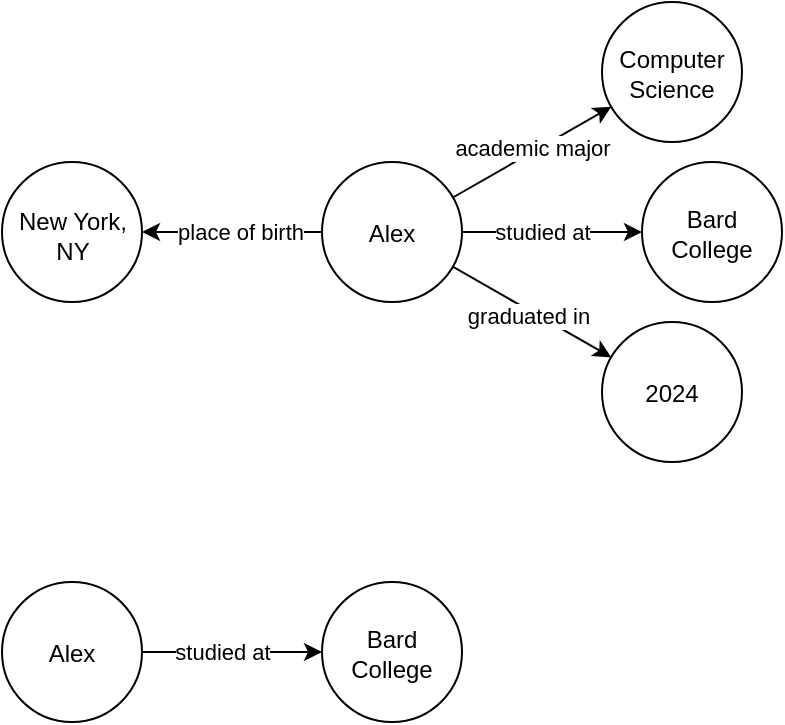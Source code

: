 <mxfile scale="4" border="0">
    <diagram id="nrZm4z8ueMiQctfi5eVk" name="Related Works">
        <mxGraphModel dx="2187" dy="1200" grid="0" gridSize="10" guides="1" tooltips="1" connect="1" arrows="1" fold="1" page="1" pageScale="1" pageWidth="850" pageHeight="1100" math="0" shadow="0">
            <root>
                <mxCell id="0"/>
                <mxCell id="1" parent="0"/>
                <mxCell id="TfqMEHt369TmIVxjfjxj-37" value="Computer Science" style="ellipse;whiteSpace=wrap;html=1;aspect=fixed;spacingBottom=-2;fontFamily=Helvetica;" parent="1" vertex="1">
                    <mxGeometry x="550" y="310" width="70" height="70" as="geometry"/>
                </mxCell>
                <mxCell id="TfqMEHt369TmIVxjfjxj-38" value="Bard College" style="ellipse;whiteSpace=wrap;html=1;aspect=fixed;spacingBottom=-2;fontFamily=Helvetica;" parent="1" vertex="1">
                    <mxGeometry x="570" y="390" width="70" height="70" as="geometry"/>
                </mxCell>
                <mxCell id="TfqMEHt369TmIVxjfjxj-42" style="edgeStyle=none;html=1;fontFamily=Helvetica;" parent="1" source="TfqMEHt369TmIVxjfjxj-39" target="TfqMEHt369TmIVxjfjxj-38" edge="1">
                    <mxGeometry relative="1" as="geometry"/>
                </mxCell>
                <mxCell id="TfqMEHt369TmIVxjfjxj-43" value="studied at" style="edgeLabel;html=1;align=center;verticalAlign=middle;resizable=0;points=[];fontFamily=Helvetica;" parent="TfqMEHt369TmIVxjfjxj-42" vertex="1" connectable="0">
                    <mxGeometry x="0.094" relative="1" as="geometry">
                        <mxPoint x="-9" as="offset"/>
                    </mxGeometry>
                </mxCell>
                <mxCell id="TfqMEHt369TmIVxjfjxj-46" style="edgeStyle=none;html=1;fontFamily=Helvetica;" parent="1" target="TfqMEHt369TmIVxjfjxj-37" edge="1">
                    <mxGeometry relative="1" as="geometry">
                        <mxPoint x="475" y="408" as="sourcePoint"/>
                    </mxGeometry>
                </mxCell>
                <mxCell id="TfqMEHt369TmIVxjfjxj-48" value="academic major" style="edgeLabel;html=1;align=center;verticalAlign=middle;resizable=0;points=[];fontFamily=Helvetica;" parent="TfqMEHt369TmIVxjfjxj-46" vertex="1" connectable="0">
                    <mxGeometry x="0.171" y="-1" relative="1" as="geometry">
                        <mxPoint x="-7" as="offset"/>
                    </mxGeometry>
                </mxCell>
                <mxCell id="TfqMEHt369TmIVxjfjxj-47" style="edgeStyle=none;html=1;fontFamily=Helvetica;" parent="1" source="TfqMEHt369TmIVxjfjxj-39" target="TfqMEHt369TmIVxjfjxj-40" edge="1">
                    <mxGeometry relative="1" as="geometry"/>
                </mxCell>
                <mxCell id="TfqMEHt369TmIVxjfjxj-49" value="graduated in" style="edgeLabel;html=1;align=center;verticalAlign=middle;resizable=0;points=[];fontFamily=Helvetica;" parent="TfqMEHt369TmIVxjfjxj-47" vertex="1" connectable="0">
                    <mxGeometry x="-0.02" y="-3" relative="1" as="geometry">
                        <mxPoint as="offset"/>
                    </mxGeometry>
                </mxCell>
                <mxCell id="TfqMEHt369TmIVxjfjxj-39" value="Alex" style="ellipse;whiteSpace=wrap;html=1;aspect=fixed;spacingBottom=-2;fontFamily=Helvetica;" parent="1" vertex="1">
                    <mxGeometry x="410" y="390" width="70" height="70" as="geometry"/>
                </mxCell>
                <mxCell id="TfqMEHt369TmIVxjfjxj-40" value="2024" style="ellipse;whiteSpace=wrap;html=1;aspect=fixed;spacingBottom=-2;fontFamily=Helvetica;" parent="1" vertex="1">
                    <mxGeometry x="550" y="470" width="70" height="70" as="geometry"/>
                </mxCell>
                <mxCell id="TfqMEHt369TmIVxjfjxj-44" style="edgeStyle=none;html=1;fontFamily=Helvetica;" parent="1" source="TfqMEHt369TmIVxjfjxj-39" target="TfqMEHt369TmIVxjfjxj-41" edge="1">
                    <mxGeometry relative="1" as="geometry"/>
                </mxCell>
                <mxCell id="avHKd94ex95VngiSLyzb-1" value="place of birth" style="edgeLabel;html=1;align=center;verticalAlign=middle;resizable=0;points=[];fontFamily=Helvetica;" parent="TfqMEHt369TmIVxjfjxj-44" vertex="1" connectable="0">
                    <mxGeometry x="-0.069" y="3" relative="1" as="geometry">
                        <mxPoint x="1" y="-3" as="offset"/>
                    </mxGeometry>
                </mxCell>
                <mxCell id="TfqMEHt369TmIVxjfjxj-41" value="New York, NY" style="ellipse;whiteSpace=wrap;html=1;aspect=fixed;spacingBottom=-4;spacingRight=-1;fontFamily=Helvetica;" parent="1" vertex="1">
                    <mxGeometry x="250" y="390" width="70" height="70" as="geometry"/>
                </mxCell>
                <mxCell id="zOv1Cio5wqH_XqgLsVpN-1" value="Bard College" style="ellipse;whiteSpace=wrap;html=1;aspect=fixed;spacingBottom=-2;fontFamily=Helvetica;" parent="1" vertex="1">
                    <mxGeometry x="410" y="600" width="70" height="70" as="geometry"/>
                </mxCell>
                <mxCell id="zOv1Cio5wqH_XqgLsVpN-2" style="edgeStyle=none;html=1;fontFamily=Helvetica;" parent="1" source="zOv1Cio5wqH_XqgLsVpN-4" target="zOv1Cio5wqH_XqgLsVpN-1" edge="1">
                    <mxGeometry relative="1" as="geometry"/>
                </mxCell>
                <mxCell id="zOv1Cio5wqH_XqgLsVpN-3" value="studied at" style="edgeLabel;html=1;align=center;verticalAlign=middle;resizable=0;points=[];fontFamily=Helvetica;" parent="zOv1Cio5wqH_XqgLsVpN-2" vertex="1" connectable="0">
                    <mxGeometry x="0.094" relative="1" as="geometry">
                        <mxPoint x="-9" as="offset"/>
                    </mxGeometry>
                </mxCell>
                <mxCell id="zOv1Cio5wqH_XqgLsVpN-4" value="Alex" style="ellipse;whiteSpace=wrap;html=1;aspect=fixed;spacingBottom=-2;fontFamily=Helvetica;" parent="1" vertex="1">
                    <mxGeometry x="250" y="600" width="70" height="70" as="geometry"/>
                </mxCell>
            </root>
        </mxGraphModel>
    </diagram>
    <diagram id="eBM8X4_kObECRYnpffsh" name="Implementation">
        <mxGraphModel dx="3474" dy="1440" grid="0" gridSize="10" guides="1" tooltips="1" connect="1" arrows="1" fold="1" page="1" pageScale="1" pageWidth="850" pageHeight="1100" background="none" math="0" shadow="0">
            <root>
                <mxCell id="0"/>
                <mxCell id="1" parent="0"/>
                <mxCell id="bXUwZt-eejmS2oAzGcIJ-269" value="&amp;nbsp;Browser Extension" style="shape=umlFrame;whiteSpace=wrap;html=1;width=110;height=20;boundedLbl=1;verticalAlign=middle;align=center;spacingLeft=0;strokeColor=#6c8ebf;fontSize=10;spacingTop=0;fontStyle=1;movable=1;resizable=1;rotatable=1;deletable=1;editable=1;connectable=1;flipH=1;fillColor=#dae8fc;spacingRight=-6;" parent="1" vertex="1">
                    <mxGeometry x="-615" y="265" width="380" height="560" as="geometry"/>
                </mxCell>
                <mxCell id="bXUwZt-eejmS2oAzGcIJ-268" value="Agent Pipeline" style="shape=umlFrame;whiteSpace=wrap;html=1;width=90;height=20;boundedLbl=1;verticalAlign=middle;align=center;spacingLeft=0;strokeColor=#82b366;fontSize=10;spacingTop=0;fontStyle=1;movable=1;resizable=1;rotatable=1;deletable=1;editable=1;connectable=1;flipH=1;fillColor=#d5e8d4;spacingRight=-6;swimlaneFillColor=none;" parent="1" vertex="1">
                    <mxGeometry x="-517" y="365" width="262" height="450" as="geometry"/>
                </mxCell>
                <mxCell id="48" value="" style="endArrow=none;html=1;dashed=1;dashPattern=8 8;entryX=0.5;entryY=1;entryDx=0;entryDy=0;" parent="1" target="19" edge="1">
                    <mxGeometry width="50" height="50" relative="1" as="geometry">
                        <mxPoint x="195" y="1050" as="sourcePoint"/>
                        <mxPoint x="210" y="798" as="targetPoint"/>
                    </mxGeometry>
                </mxCell>
                <mxCell id="50" value="" style="endArrow=none;html=1;dashed=1;dashPattern=8 8;entryX=0.5;entryY=1;entryDx=0;entryDy=0;startArrow=none;" parent="1" target="20" edge="1">
                    <mxGeometry width="50" height="50" relative="1" as="geometry">
                        <mxPoint x="275" y="1050" as="sourcePoint"/>
                        <mxPoint x="275" y="796" as="targetPoint"/>
                    </mxGeometry>
                </mxCell>
                <mxCell id="65" value="" style="endArrow=none;html=1;dashed=1;dashPattern=8 8;entryX=0.5;entryY=1;entryDx=0;entryDy=0;" parent="1" target="64" edge="1">
                    <mxGeometry width="50" height="50" relative="1" as="geometry">
                        <mxPoint x="635" y="1050" as="sourcePoint"/>
                        <mxPoint x="635" y="796" as="targetPoint"/>
                    </mxGeometry>
                </mxCell>
                <mxCell id="34" value="" style="endArrow=none;html=1;dashed=1;dashPattern=8 8;" parent="1" edge="1">
                    <mxGeometry width="50" height="50" relative="1" as="geometry">
                        <mxPoint x="105" y="120" as="sourcePoint"/>
                        <mxPoint x="105" y="1050" as="targetPoint"/>
                    </mxGeometry>
                </mxCell>
                <mxCell id="52" value="" style="endArrow=none;html=1;dashed=1;dashPattern=8 8;entryX=0.5;entryY=1;entryDx=0;entryDy=0;startArrow=none;" parent="1" target="21" edge="1">
                    <mxGeometry width="50" height="50" relative="1" as="geometry">
                        <mxPoint x="355" y="1050" as="sourcePoint"/>
                        <mxPoint x="355" y="796" as="targetPoint"/>
                    </mxGeometry>
                </mxCell>
                <mxCell id="54" value="" style="endArrow=none;html=1;dashed=1;dashPattern=8 8;entryX=0.5;entryY=1;entryDx=0;entryDy=0;" parent="1" target="22" edge="1">
                    <mxGeometry width="50" height="50" relative="1" as="geometry">
                        <mxPoint x="455" y="1050" as="sourcePoint"/>
                        <mxPoint x="455" y="796" as="targetPoint"/>
                    </mxGeometry>
                </mxCell>
                <mxCell id="56" value="" style="endArrow=none;html=1;dashed=1;dashPattern=8 8;entryX=0.5;entryY=1;entryDx=0;entryDy=0;" parent="1" target="23" edge="1">
                    <mxGeometry width="50" height="50" relative="1" as="geometry">
                        <mxPoint x="535" y="1050" as="sourcePoint"/>
                        <mxPoint x="535" y="796" as="targetPoint"/>
                    </mxGeometry>
                </mxCell>
                <mxCell id="49" value="sidepanel/index.tsx" style="rounded=0;strokeColor=#000000;fillColor=#f5f5f5;fontColor=#B3B3B3;labelBackgroundColor=#FFFFFF;labelBorderColor=none;spacingLeft=2;html=1;fontSize=9;fontFamily=Roboto Mono;fontSource=https%3A%2F%2Ffonts.googleapis.com%2Fcss%3Ffamily%3DRoboto%2BMono;verticalAlign=bottom;spacingTop=0;labelPosition=right;verticalLabelPosition=top;align=left;spacingBottom=-10;spacingRight=2;" parent="1" vertex="1">
                    <mxGeometry x="190" y="160" width="10" height="870" as="geometry"/>
                </mxCell>
                <mxCell id="141" value="loop" style="shape=umlFrame;whiteSpace=wrap;html=1;width=50;height=20;boundedLbl=1;verticalAlign=middle;align=center;spacingLeft=-4;strokeColor=#000000;fontSize=10;spacingTop=-1;fontStyle=1;movable=1;resizable=1;rotatable=1;deletable=1;editable=1;connectable=1;" parent="1" vertex="1">
                    <mxGeometry x="130" y="173" width="620" height="847" as="geometry"/>
                </mxCell>
                <mxCell id="3" value="User" style="shape=umlActor;verticalLabelPosition=top;verticalAlign=bottom;html=1;labelPosition=center;align=center;fontSize=10;spacingBottom=12;fontStyle=1" parent="1" vertex="1">
                    <mxGeometry x="95" y="80" width="20" height="40" as="geometry"/>
                </mxCell>
                <mxCell id="19" value="&lt;p style=&quot;line-height: 100%;&quot;&gt;&lt;font style=&quot;font-size: 10px;&quot;&gt;User &lt;br&gt;Interface&lt;/font&gt;&lt;/p&gt;" style="rounded=0;whiteSpace=wrap;html=1;strokeColor=default;" parent="1" vertex="1">
                    <mxGeometry x="160" y="80" width="70" height="40" as="geometry"/>
                </mxCell>
                <mxCell id="20" value="&lt;p style=&quot;line-height: 100%;&quot;&gt;&lt;font style=&quot;font-size: 10px;&quot;&gt;Background Workers&lt;/font&gt;&lt;/p&gt;" style="rounded=0;whiteSpace=wrap;html=1;strokeColor=default;" parent="1" vertex="1">
                    <mxGeometry x="240" y="80" width="70" height="40" as="geometry"/>
                </mxCell>
                <mxCell id="21" value="&lt;p style=&quot;line-height: 100%;&quot;&gt;&lt;font style=&quot;font-size: 10px;&quot;&gt;Content Scripts&lt;/font&gt;&lt;/p&gt;" style="rounded=0;whiteSpace=wrap;html=1;strokeColor=default;" parent="1" vertex="1">
                    <mxGeometry x="320" y="80" width="70" height="40" as="geometry"/>
                </mxCell>
                <mxCell id="22" value="&lt;p style=&quot;line-height: 100%;&quot;&gt;&lt;font style=&quot;font-size: 10px;&quot;&gt;Route &lt;br&gt;Handler&lt;/font&gt;&lt;/p&gt;" style="rounded=0;whiteSpace=wrap;html=1;strokeColor=default;" parent="1" vertex="1">
                    <mxGeometry x="420" y="80" width="70" height="40" as="geometry"/>
                </mxCell>
                <mxCell id="23" value="&lt;p style=&quot;line-height: 100%;&quot;&gt;&lt;font style=&quot;font-size: 10px;&quot;&gt;Modules&lt;/font&gt;&lt;/p&gt;" style="rounded=0;whiteSpace=wrap;html=1;strokeColor=default;" parent="1" vertex="1">
                    <mxGeometry x="500" y="80" width="70" height="40" as="geometry"/>
                </mxCell>
                <mxCell id="33" value="" style="rounded=0;whiteSpace=wrap;html=1;fillColor=#f5f5f5;fontColor=#333333;strokeColor=#000000;" parent="1" vertex="1">
                    <mxGeometry x="100" y="140" width="10" height="890" as="geometry"/>
                </mxCell>
                <mxCell id="35" value="click &quot;Locate&quot;" style="endArrow=block;html=1;endFill=1;entryX=0;entryY=0;entryDx=0;entryDy=0;fontSize=10;" parent="1" target="49" edge="1">
                    <mxGeometry y="10" width="50" height="50" relative="1" as="geometry">
                        <mxPoint x="110" y="160" as="sourcePoint"/>
                        <mxPoint x="230" y="160" as="targetPoint"/>
                        <mxPoint as="offset"/>
                    </mxGeometry>
                </mxCell>
                <mxCell id="59" value="&lt;font style=&quot;font-size: 9px;&quot; data-font-src=&quot;https://fonts.googleapis.com/css?family=Roboto+Mono&quot; face=&quot;Roboto Mono&quot;&gt;process(RequestBody)&lt;/font&gt;" style="endArrow=block;html=1;endFill=1;entryX=0;entryY=0;entryDx=0;entryDy=0;fontSize=9;labelBackgroundColor=default;" parent="1" target="68" edge="1">
                    <mxGeometry x="0.714" y="10" width="50" height="50" relative="1" as="geometry">
                        <mxPoint x="200" y="210" as="sourcePoint"/>
                        <mxPoint x="350" y="210.0" as="targetPoint"/>
                        <mxPoint as="offset"/>
                    </mxGeometry>
                </mxCell>
                <mxCell id="64" value="&lt;p style=&quot;line-height: 100%;&quot;&gt;API SDK&lt;/p&gt;" style="rounded=0;whiteSpace=wrap;html=1;strokeColor=default;fontSize=10;" parent="1" vertex="1">
                    <mxGeometry x="600" y="80" width="70" height="40" as="geometry"/>
                </mxCell>
                <mxCell id="70" value="&lt;font style=&quot;font-size: 9px;&quot; data-font-src=&quot;https://fonts.googleapis.com/css?family=Roboto+Mono&quot; face=&quot;Roboto Mono&quot;&gt;process(RequestBody)&lt;/font&gt;" style="endArrow=block;html=1;endFill=1;entryX=0;entryY=0;entryDx=0;entryDy=0;fontSize=9;" parent="1" edge="1">
                    <mxGeometry x="0.647" y="10" width="50" height="50" relative="1" as="geometry">
                        <mxPoint x="280" y="270" as="sourcePoint"/>
                        <mxPoint x="450" y="270.0" as="targetPoint"/>
                        <mxPoint as="offset"/>
                    </mxGeometry>
                </mxCell>
                <mxCell id="71" value="app.py" style="rounded=0;strokeColor=#000000;fillColor=#f5f5f5;fontColor=#B3B3B3;labelBackgroundColor=default;labelBorderColor=none;spacingLeft=2;html=1;fontSize=9;fontFamily=Roboto Mono;fontSource=https%3A%2F%2Ffonts.googleapis.com%2Fcss%3Ffamily%3DRoboto%2BMono;verticalAlign=bottom;spacingTop=0;labelPosition=right;verticalLabelPosition=top;align=left;spacingBottom=-10;spacingRight=2;" parent="1" vertex="1">
                    <mxGeometry x="450" y="270" width="10" height="620" as="geometry"/>
                </mxCell>
                <mxCell id="72" value="parse.py" style="rounded=0;strokeColor=#000000;fillColor=#f5f5f5;fontColor=#B3B3B3;labelBackgroundColor=default;labelBorderColor=none;spacingLeft=2;html=1;fontSize=9;fontFamily=Roboto Mono;fontSource=https%3A%2F%2Ffonts.googleapis.com%2Fcss%3Ffamily%3DRoboto%2BMono;verticalAlign=bottom;spacingTop=0;labelPosition=right;verticalLabelPosition=top;align=left;spacingBottom=-10;spacingRight=2;" parent="1" vertex="1">
                    <mxGeometry x="530" y="300" width="10" height="20" as="geometry"/>
                </mxCell>
                <mxCell id="73" value="&lt;font style=&quot;font-size: 9px;&quot; data-font-src=&quot;https://fonts.googleapis.com/css?family=Roboto+Mono&quot; face=&quot;Roboto Mono&quot;&gt;parse(WebpageData)&lt;/font&gt;" style="endArrow=block;html=1;endFill=1;fontSize=9;entryX=0;entryY=0;entryDx=0;entryDy=0;" parent="1" target="72" edge="1">
                    <mxGeometry x="0.6" y="10" width="50" height="50" relative="1" as="geometry">
                        <mxPoint x="460" y="300" as="sourcePoint"/>
                        <mxPoint x="570" y="300" as="targetPoint"/>
                        <mxPoint as="offset"/>
                    </mxGeometry>
                </mxCell>
                <mxCell id="74" value="&lt;font style=&quot;font-size: 9px;&quot; data-font-src=&quot;https://fonts.googleapis.com/css?family=Roboto+Mono&quot; face=&quot;Roboto Mono&quot;&gt;ParsedWebpageData&lt;/font&gt;" style="endArrow=open;html=1;endFill=0;fontSize=9;exitX=0;exitY=1;exitDx=0;exitDy=0;" parent="1" edge="1">
                    <mxGeometry x="0.429" y="-10" width="50" height="50" relative="1" as="geometry">
                        <mxPoint x="530" y="320" as="sourcePoint"/>
                        <mxPoint x="460" y="320" as="targetPoint"/>
                        <mxPoint as="offset"/>
                    </mxGeometry>
                </mxCell>
                <mxCell id="76" value="rank.py" style="rounded=0;strokeColor=#000000;fillColor=#f5f5f5;fontColor=#B3B3B3;labelBackgroundColor=default;labelBorderColor=none;spacingLeft=2;html=1;fontSize=9;fontFamily=Roboto Mono;fontSource=https%3A%2F%2Ffonts.googleapis.com%2Fcss%3Ffamily%3DRoboto%2BMono;verticalAlign=bottom;spacingTop=0;labelPosition=right;verticalLabelPosition=top;align=left;spacingBottom=-10;spacingRight=2;" parent="1" vertex="1">
                    <mxGeometry x="530" y="340" width="10" height="30" as="geometry"/>
                </mxCell>
                <mxCell id="77" value="&lt;font style=&quot;font-size: 9px;&quot; data-font-src=&quot;https://fonts.googleapis.com/css?family=Roboto+Mono&quot; face=&quot;Roboto Mono&quot;&gt;rank(ParsedWebpageData, Query)&lt;/font&gt;" style="endArrow=block;html=1;endFill=1;fontSize=9;entryX=0;entryY=0;entryDx=0;entryDy=0;" parent="1" target="76" edge="1">
                    <mxGeometry x="1" y="22" width="50" height="50" relative="1" as="geometry">
                        <mxPoint x="460" y="340" as="sourcePoint"/>
                        <mxPoint x="570" y="340" as="targetPoint"/>
                        <mxPoint x="20" y="12" as="offset"/>
                    </mxGeometry>
                </mxCell>
                <mxCell id="78" value="&lt;font style=&quot;font-size: 9px;&quot; data-font-src=&quot;https://fonts.googleapis.com/css?family=Roboto+Mono&quot; face=&quot;Roboto Mono&quot;&gt;Element[], ActionElement[]&lt;/font&gt;" style="endArrow=open;html=1;endFill=0;fontSize=9;exitX=0;exitY=1;exitDx=0;exitDy=0;" parent="1" edge="1">
                    <mxGeometry x="1" y="-11" width="50" height="50" relative="1" as="geometry">
                        <mxPoint x="530" y="370" as="sourcePoint"/>
                        <mxPoint x="460" y="370.0" as="targetPoint"/>
                        <mxPoint x="-5" y="1" as="offset"/>
                    </mxGeometry>
                </mxCell>
                <mxCell id="58" value="opt" style="shape=umlFrame;whiteSpace=wrap;html=1;width=50;height=20;boundedLbl=1;verticalAlign=middle;align=center;spacingLeft=-4;strokeColor=#000000;fontSize=10;spacingTop=-2;fontStyle=1;movable=1;resizable=1;rotatable=1;deletable=1;editable=1;connectable=1;" parent="1" vertex="1">
                    <mxGeometry x="390" y="380" width="350" height="220" as="geometry"/>
                </mxCell>
                <mxCell id="79" value="&lt;span style=&quot;color: rgb(0, 0, 0); font-family: &amp;quot;Roboto Mono&amp;quot;; font-size: 9px; font-style: normal; font-variant-ligatures: normal; font-variant-caps: normal; letter-spacing: normal; orphans: 2; text-align: center; text-indent: 0px; text-transform: none; widows: 2; word-spacing: 0px; -webkit-text-stroke-width: 0px; background-color: rgb(255, 255, 255); text-decoration-thickness: initial; text-decoration-style: initial; text-decoration-color: initial; float: none; display: inline !important;&quot;&gt;[len(Element[]) &amp;gt; 0]&lt;/span&gt;" style="text;whiteSpace=wrap;html=1;fontSize=9;fontFamily=Roboto Mono;fontColor=#B3B3B3;verticalAlign=middle;fontStyle=1;" parent="1" vertex="1">
                    <mxGeometry x="462" y="380" width="130" height="20" as="geometry"/>
                </mxCell>
                <mxCell id="80" value="extract.py" style="rounded=0;strokeColor=#000000;fillColor=#f5f5f5;fontColor=#B3B3B3;labelBackgroundColor=default;labelBorderColor=none;spacingLeft=2;html=1;fontSize=9;fontFamily=Roboto Mono;fontSource=https%3A%2F%2Ffonts.googleapis.com%2Fcss%3Ffamily%3DRoboto%2BMono;verticalAlign=bottom;spacingTop=0;labelPosition=right;verticalLabelPosition=top;align=left;spacingBottom=-10;spacingRight=2;" parent="1" vertex="1">
                    <mxGeometry x="530" y="420" width="10" height="170" as="geometry"/>
                </mxCell>
                <mxCell id="81" value="&lt;font style=&quot;font-size: 9px;&quot; data-font-src=&quot;https://fonts.googleapis.com/css?family=Roboto+Mono&quot; face=&quot;Roboto Mono&quot;&gt;extract(Element[], Query)&lt;/font&gt;" style="endArrow=block;html=1;endFill=1;fontSize=9;entryX=0;entryY=0;entryDx=0;entryDy=0;" parent="1" target="80" edge="1">
                    <mxGeometry x="1" y="12" width="50" height="50" relative="1" as="geometry">
                        <mxPoint x="460" y="420" as="sourcePoint"/>
                        <mxPoint x="530" y="420" as="targetPoint"/>
                        <mxPoint x="6" y="2" as="offset"/>
                    </mxGeometry>
                </mxCell>
                <mxCell id="82" value="models/app.py" style="rounded=0;strokeColor=#000000;fillColor=#f5f5f5;fontColor=#B3B3B3;labelBackgroundColor=default;labelBorderColor=none;spacingLeft=2;html=1;fontSize=9;fontFamily=Roboto Mono;fontSource=https%3A%2F%2Ffonts.googleapis.com%2Fcss%3Ffamily%3DRoboto%2BMono;verticalAlign=bottom;spacingTop=0;labelPosition=right;verticalLabelPosition=top;align=left;spacingBottom=-10;spacingRight=2;" parent="1" vertex="1">
                    <mxGeometry x="630" y="460" width="10" height="20" as="geometry"/>
                </mxCell>
                <mxCell id="83" value="&lt;font style=&quot;font-size: 9px;&quot; data-font-src=&quot;https://fonts.googleapis.com/css?family=Roboto+Mono&quot; face=&quot;Roboto Mono&quot;&gt;extract_mrebel(Element[])&lt;/font&gt;" style="endArrow=block;html=1;endFill=1;fontSize=9;entryX=1;entryY=0;entryDx=0;entryDy=0;rounded=0;align=left;" parent="1" edge="1">
                    <mxGeometry x="0.046" y="7" width="50" height="50" relative="1" as="geometry">
                        <mxPoint x="540" y="430" as="sourcePoint"/>
                        <mxPoint x="545" y="440" as="targetPoint"/>
                        <mxPoint as="offset"/>
                        <Array as="points">
                            <mxPoint x="570" y="430"/>
                            <mxPoint x="570" y="440"/>
                        </Array>
                    </mxGeometry>
                </mxCell>
                <mxCell id="84" value="&lt;font style=&quot;font-size: 9px;&quot; data-font-src=&quot;https://fonts.googleapis.com/css?family=Roboto+Mono&quot; face=&quot;Roboto Mono&quot;&gt;Relation[]&lt;/font&gt;" style="endArrow=open;html=1;endFill=0;dashed=1;fontSize=9;entryX=1;entryY=1;entryDx=0;entryDy=0;exitX=0;exitY=1;exitDx=0;exitDy=0;" parent="1" edge="1">
                    <mxGeometry x="-0.091" y="-10" width="50" height="50" relative="1" as="geometry">
                        <mxPoint x="630" y="480" as="sourcePoint"/>
                        <mxPoint x="545" y="480" as="targetPoint"/>
                        <mxPoint as="offset"/>
                    </mxGeometry>
                </mxCell>
                <mxCell id="85" value="LLM API" style="rounded=0;strokeColor=#000000;fillColor=#f5f5f5;fontColor=#B3B3B3;labelBackgroundColor=default;labelBorderColor=none;spacingLeft=2;html=1;fontSize=9;fontFamily=Roboto Mono;fontSource=https%3A%2F%2Ffonts.googleapis.com%2Fcss%3Ffamily%3DRoboto%2BMono;verticalAlign=bottom;spacingTop=0;labelPosition=right;verticalLabelPosition=top;align=left;spacingBottom=-12;spacingRight=2;fontStyle=2;" parent="1" vertex="1">
                    <mxGeometry x="630" y="540" width="10" height="20" as="geometry"/>
                </mxCell>
                <mxCell id="86" value="&lt;font face=&quot;Roboto Mono&quot;&gt;&lt;i&gt;litellm&lt;/i&gt;.completion(prompt)&lt;/font&gt;" style="endArrow=block;html=1;endFill=1;fontSize=9;entryX=0;entryY=0;entryDx=0;entryDy=0;" parent="1" target="85" edge="1">
                    <mxGeometry x="1" y="10" width="50" height="50" relative="1" as="geometry">
                        <mxPoint x="540" y="540" as="sourcePoint"/>
                        <mxPoint x="620" y="540" as="targetPoint"/>
                        <mxPoint as="offset"/>
                    </mxGeometry>
                </mxCell>
                <mxCell id="87" value="&lt;font style=&quot;font-size: 9px;&quot; data-font-src=&quot;https://fonts.googleapis.com/css?family=Roboto+Mono&quot; face=&quot;Roboto Mono&quot;&gt;response&lt;/font&gt;" style="endArrow=open;html=1;endFill=0;dashed=1;fontSize=9;exitX=0;exitY=1;exitDx=0;exitDy=0;" parent="1" edge="1">
                    <mxGeometry x="-0.089" y="-10" width="50" height="50" relative="1" as="geometry">
                        <mxPoint x="630" y="560" as="sourcePoint"/>
                        <mxPoint x="545" y="560" as="targetPoint"/>
                        <mxPoint as="offset"/>
                    </mxGeometry>
                </mxCell>
                <mxCell id="88" value="&lt;font style=&quot;font-size: 9px;&quot; data-font-src=&quot;https://fonts.googleapis.com/css?family=Roboto+Mono&quot; face=&quot;Roboto Mono&quot;&gt;Relation[]&lt;/font&gt;" style="endArrow=open;html=1;endFill=0;fontSize=9;" parent="1" edge="1">
                    <mxGeometry x="-0.057" y="-11" width="50" height="50" relative="1" as="geometry">
                        <mxPoint x="530" y="590" as="sourcePoint"/>
                        <mxPoint x="460" y="590" as="targetPoint"/>
                        <mxPoint as="offset"/>
                    </mxGeometry>
                </mxCell>
                <mxCell id="89" value="opt" style="shape=umlFrame;whiteSpace=wrap;html=1;width=50;height=20;boundedLbl=1;verticalAlign=middle;align=center;spacingLeft=-4;strokeColor=#000000;fontSize=10;spacingTop=-2;fontStyle=1;" parent="1" vertex="1">
                    <mxGeometry x="390" y="610" width="350" height="130" as="geometry"/>
                </mxCell>
                <mxCell id="90" value="&lt;span style=&quot;color: rgb(0, 0, 0); font-family: &amp;quot;Roboto Mono&amp;quot;; font-size: 9px; font-style: normal; font-variant-ligatures: normal; font-variant-caps: normal; letter-spacing: normal; orphans: 2; text-align: center; text-indent: 0px; text-transform: none; widows: 2; word-spacing: 0px; -webkit-text-stroke-width: 0px; background-color: rgb(255, 255, 255); text-decoration-thickness: initial; text-decoration-style: initial; text-decoration-color: initial; float: none; display: inline !important;&quot;&gt;[len(Relation[]) &amp;gt; 0]&lt;/span&gt;" style="text;whiteSpace=wrap;html=1;fontSize=9;fontFamily=Roboto Mono;fontColor=#B3B3B3;verticalAlign=middle;fontStyle=1;" parent="1" vertex="1">
                    <mxGeometry x="462" y="610" width="130" height="20" as="geometry"/>
                </mxCell>
                <mxCell id="91" value="evaluate.py" style="rounded=0;strokeColor=#000000;fillColor=#f5f5f5;fontColor=#B3B3B3;labelBackgroundColor=default;labelBorderColor=none;spacingLeft=2;html=1;fontSize=9;fontFamily=Roboto Mono;fontSource=https%3A%2F%2Ffonts.googleapis.com%2Fcss%3Ffamily%3DRoboto%2BMono;verticalAlign=bottom;spacingTop=0;labelPosition=right;verticalLabelPosition=top;align=left;spacingBottom=-10;spacingRight=2;" parent="1" vertex="1">
                    <mxGeometry x="530" y="650" width="10" height="80" as="geometry"/>
                </mxCell>
                <mxCell id="92" value="&lt;font style=&quot;font-size: 9px;&quot; data-font-src=&quot;https://fonts.googleapis.com/css?family=Roboto+Mono&quot; face=&quot;Roboto Mono&quot;&gt;evaluate(Relation[], Query)&lt;/font&gt;" style="endArrow=block;html=1;endFill=1;fontSize=9;" parent="1" edge="1">
                    <mxGeometry x="1" y="14" width="50" height="50" relative="1" as="geometry">
                        <mxPoint x="460" y="650" as="sourcePoint"/>
                        <mxPoint x="530" y="650" as="targetPoint"/>
                        <mxPoint x="10" y="4" as="offset"/>
                    </mxGeometry>
                </mxCell>
                <mxCell id="99" value="&lt;font style=&quot;font-size: 9px;&quot; data-font-src=&quot;https://fonts.googleapis.com/css?family=Roboto+Mono&quot; face=&quot;Roboto Mono&quot;&gt;&lt;i&gt;requests&lt;/i&gt;.post(contents)&lt;/font&gt;" style="endArrow=block;html=1;endFill=1;fontSize=9;entryX=0;entryY=0;entryDx=0;entryDy=0;" parent="1" target="82" edge="1">
                    <mxGeometry x="0.765" y="10" width="50" height="50" relative="1" as="geometry">
                        <mxPoint x="545.0" y="460" as="sourcePoint"/>
                        <mxPoint x="655.0" y="460" as="targetPoint"/>
                        <mxPoint as="offset"/>
                    </mxGeometry>
                </mxCell>
                <mxCell id="100" value="" style="rounded=0;labelBackgroundColor=default;labelBorderColor=none;spacingLeft=0;html=1;fontSize=9;fontFamily=Roboto Mono;fontSource=https%3A%2F%2Ffonts.googleapis.com%2Fcss%3Ffamily%3DRoboto%2BMono;verticalAlign=top;spacingTop=1;labelPosition=center;verticalLabelPosition=middle;align=center;" parent="1" vertex="1">
                    <mxGeometry x="535" y="440" width="10" height="50" as="geometry"/>
                </mxCell>
                <mxCell id="101" value="&lt;font style=&quot;font-size: 9px;&quot; data-font-src=&quot;https://fonts.googleapis.com/css?family=Roboto+Mono&quot; face=&quot;Roboto Mono&quot;&gt;Relation[]&lt;/font&gt;" style="endArrow=open;html=1;endFill=0;dashed=1;fontSize=9;entryX=1;entryY=1;entryDx=0;entryDy=0;exitX=1;exitY=1;exitDx=0;exitDy=0;rounded=0;align=left;" parent="1" edge="1">
                    <mxGeometry x="-0.108" y="7" width="50" height="50" relative="1" as="geometry">
                        <mxPoint x="545" y="490" as="sourcePoint"/>
                        <mxPoint x="540" y="500" as="targetPoint"/>
                        <mxPoint as="offset"/>
                        <Array as="points">
                            <mxPoint x="570" y="490"/>
                            <mxPoint x="570" y="500"/>
                        </Array>
                    </mxGeometry>
                </mxCell>
                <mxCell id="103" value="" style="rounded=0;labelBackgroundColor=default;labelBorderColor=none;spacingLeft=0;html=1;fontSize=9;fontFamily=Roboto Mono;fontSource=https%3A%2F%2Ffonts.googleapis.com%2Fcss%3Ffamily%3DRoboto%2BMono;verticalAlign=top;spacingTop=1;labelPosition=center;verticalLabelPosition=middle;align=center;" parent="1" vertex="1">
                    <mxGeometry x="535" y="520" width="10" height="50" as="geometry"/>
                </mxCell>
                <mxCell id="104" value="&lt;span style=&quot;font-family: &amp;quot;Roboto Mono&amp;quot;; text-align: center;&quot;&gt;extract_llm(Element[], Query)&lt;/span&gt;" style="endArrow=block;html=1;endFill=1;fontSize=9;entryX=1;entryY=0;entryDx=0;entryDy=0;rounded=0;align=left;" parent="1" edge="1">
                    <mxGeometry x="0.051" y="7" width="50" height="50" relative="1" as="geometry">
                        <mxPoint x="540" y="510" as="sourcePoint"/>
                        <mxPoint x="545" y="520" as="targetPoint"/>
                        <mxPoint as="offset"/>
                        <Array as="points">
                            <mxPoint x="570" y="510"/>
                            <mxPoint x="570" y="520"/>
                        </Array>
                    </mxGeometry>
                </mxCell>
                <mxCell id="105" value="&lt;font style=&quot;font-size: 9px;&quot; data-font-src=&quot;https://fonts.googleapis.com/css?family=Roboto+Mono&quot; face=&quot;Roboto Mono&quot;&gt;Relation[]&lt;/font&gt;" style="endArrow=open;html=1;endFill=0;dashed=1;fontSize=9;entryX=1;entryY=1;entryDx=0;entryDy=0;exitX=1;exitY=1;exitDx=0;exitDy=0;rounded=0;align=left;" parent="1" edge="1">
                    <mxGeometry x="-0.108" y="7" width="50" height="50" relative="1" as="geometry">
                        <mxPoint x="545" y="570" as="sourcePoint"/>
                        <mxPoint x="540" y="580" as="targetPoint"/>
                        <mxPoint as="offset"/>
                        <Array as="points">
                            <mxPoint x="570" y="570"/>
                            <mxPoint x="570" y="580"/>
                        </Array>
                    </mxGeometry>
                </mxCell>
                <mxCell id="106" value="LLM API" style="rounded=0;strokeColor=#000000;fillColor=#f5f5f5;fontColor=#B3B3B3;labelBackgroundColor=default;labelBorderColor=none;spacingLeft=2;html=1;fontSize=9;fontFamily=Roboto Mono;fontSource=https%3A%2F%2Ffonts.googleapis.com%2Fcss%3Ffamily%3DRoboto%2BMono;verticalAlign=bottom;spacingTop=0;labelPosition=right;verticalLabelPosition=top;align=left;spacingBottom=-12;spacingRight=2;fontStyle=2;" parent="1" vertex="1">
                    <mxGeometry x="630" y="680" width="10" height="20" as="geometry"/>
                </mxCell>
                <mxCell id="107" value="&lt;font face=&quot;Roboto Mono&quot;&gt;&lt;i&gt;litellm&lt;/i&gt;.completion(prompt)&lt;/font&gt;" style="endArrow=block;html=1;endFill=1;fontSize=9;entryX=0;entryY=0;entryDx=0;entryDy=0;" parent="1" target="106" edge="1">
                    <mxGeometry x="1" y="10" width="50" height="50" relative="1" as="geometry">
                        <mxPoint x="540" y="680" as="sourcePoint"/>
                        <mxPoint x="620" y="680" as="targetPoint"/>
                        <mxPoint as="offset"/>
                    </mxGeometry>
                </mxCell>
                <mxCell id="108" value="&lt;font style=&quot;font-size: 9px;&quot; data-font-src=&quot;https://fonts.googleapis.com/css?family=Roboto+Mono&quot; face=&quot;Roboto Mono&quot;&gt;response&lt;/font&gt;" style="endArrow=open;html=1;endFill=0;dashed=1;fontSize=9;exitX=0;exitY=1;exitDx=0;exitDy=0;" parent="1" edge="1">
                    <mxGeometry x="-0.059" y="-10" width="50" height="50" relative="1" as="geometry">
                        <mxPoint x="630" y="700" as="sourcePoint"/>
                        <mxPoint x="545" y="700" as="targetPoint"/>
                        <mxPoint as="offset"/>
                    </mxGeometry>
                </mxCell>
                <mxCell id="109" value="" style="rounded=0;labelBackgroundColor=default;labelBorderColor=none;spacingLeft=0;html=1;fontSize=9;fontFamily=Roboto Mono;fontSource=https%3A%2F%2Ffonts.googleapis.com%2Fcss%3Ffamily%3DRoboto%2BMono;verticalAlign=top;spacingTop=1;labelPosition=center;verticalLabelPosition=middle;align=center;" parent="1" vertex="1">
                    <mxGeometry x="535" y="670" width="10" height="40" as="geometry"/>
                </mxCell>
                <mxCell id="110" value="&lt;font style=&quot;font-size: 9px;&quot; data-font-src=&quot;https://fonts.googleapis.com/css?family=Roboto+Mono&quot; face=&quot;Roboto Mono&quot;&gt;completed, Relation[]&lt;/font&gt;" style="endArrow=open;html=1;endFill=0;dashed=1;fontSize=9;entryX=1;entryY=1;entryDx=0;entryDy=0;exitX=1;exitY=1;exitDx=0;exitDy=0;rounded=0;align=left;" parent="1" edge="1">
                    <mxGeometry x="-0.109" y="7" width="50" height="50" relative="1" as="geometry">
                        <mxPoint x="545" y="710" as="sourcePoint"/>
                        <mxPoint x="540" y="720" as="targetPoint"/>
                        <mxPoint as="offset"/>
                        <Array as="points">
                            <mxPoint x="570" y="710"/>
                            <mxPoint x="570" y="720"/>
                        </Array>
                    </mxGeometry>
                </mxCell>
                <mxCell id="111" value="&lt;span style=&quot;font-family: &amp;quot;Roboto Mono&amp;quot;; text-align: left;&quot;&gt;completed, Relation[]&lt;/span&gt;" style="endArrow=open;html=1;endFill=0;fontSize=9;" parent="1" edge="1">
                    <mxGeometry x="0.714" y="-10" width="50" height="50" relative="1" as="geometry">
                        <mxPoint x="530" y="730" as="sourcePoint"/>
                        <mxPoint x="460" y="730" as="targetPoint"/>
                        <mxPoint as="offset"/>
                    </mxGeometry>
                </mxCell>
                <mxCell id="112" value="opt" style="shape=umlFrame;whiteSpace=wrap;html=1;width=50;height=20;boundedLbl=1;verticalAlign=middle;align=center;spacingLeft=-4;strokeColor=#000000;fontSize=10;spacingTop=-2;fontStyle=1;" parent="1" vertex="1">
                    <mxGeometry x="390" y="750" width="350" height="130" as="geometry"/>
                </mxCell>
                <mxCell id="113" value="&lt;span style=&quot;color: rgb(0, 0, 0); font-family: &amp;quot;Roboto Mono&amp;quot;; font-size: 9px; font-style: normal; font-variant-ligatures: normal; font-variant-caps: normal; letter-spacing: normal; orphans: 2; text-align: center; text-indent: 0px; text-transform: none; widows: 2; word-spacing: 0px; -webkit-text-stroke-width: 0px; background-color: rgb(255, 255, 255); text-decoration-thickness: initial; text-decoration-style: initial; text-decoration-color: initial; float: none; display: inline !important;&quot;&gt;[completed == false]&lt;/span&gt;" style="text;whiteSpace=wrap;html=1;fontSize=9;fontFamily=Roboto Mono;fontColor=#B3B3B3;verticalAlign=middle;fontStyle=1;" parent="1" vertex="1">
                    <mxGeometry x="462" y="750" width="130" height="20" as="geometry"/>
                </mxCell>
                <mxCell id="114" value="act.py" style="rounded=0;strokeColor=#000000;fillColor=#f5f5f5;fontColor=#B3B3B3;labelBackgroundColor=default;labelBorderColor=none;spacingLeft=2;html=1;fontSize=9;fontFamily=Roboto Mono;fontSource=https%3A%2F%2Ffonts.googleapis.com%2Fcss%3Ffamily%3DRoboto%2BMono;verticalAlign=bottom;spacingTop=0;labelPosition=right;verticalLabelPosition=top;align=left;spacingBottom=-10;spacingRight=2;" parent="1" vertex="1">
                    <mxGeometry x="530" y="790" width="10" height="80" as="geometry"/>
                </mxCell>
                <mxCell id="115" value="&lt;font style=&quot;font-size: 9px;&quot; data-font-src=&quot;https://fonts.googleapis.com/css?family=Roboto+Mono&quot; face=&quot;Roboto Mono&quot;&gt;act(ActionElement[], Query)&lt;/font&gt;" style="endArrow=block;html=1;endFill=1;fontSize=9;" parent="1" edge="1">
                    <mxGeometry x="1" y="14" width="50" height="50" relative="1" as="geometry">
                        <mxPoint x="460" y="790" as="sourcePoint"/>
                        <mxPoint x="530" y="790" as="targetPoint"/>
                        <mxPoint x="10" y="4" as="offset"/>
                    </mxGeometry>
                </mxCell>
                <mxCell id="116" value="LLM API" style="rounded=0;strokeColor=#000000;fillColor=#f5f5f5;fontColor=#B3B3B3;labelBackgroundColor=default;labelBorderColor=none;spacingLeft=2;html=1;fontSize=9;fontFamily=Roboto Mono;fontSource=https%3A%2F%2Ffonts.googleapis.com%2Fcss%3Ffamily%3DRoboto%2BMono;verticalAlign=bottom;spacingTop=0;labelPosition=right;verticalLabelPosition=top;align=left;spacingBottom=-12;spacingRight=2;fontStyle=2;" parent="1" vertex="1">
                    <mxGeometry x="630" y="820" width="10" height="20" as="geometry"/>
                </mxCell>
                <mxCell id="117" value="&lt;font face=&quot;Roboto Mono&quot;&gt;&lt;i&gt;litellm&lt;/i&gt;.completion(prompt)&lt;/font&gt;" style="endArrow=block;html=1;endFill=1;fontSize=9;entryX=0;entryY=0;entryDx=0;entryDy=0;" parent="1" target="116" edge="1">
                    <mxGeometry x="1" y="10" width="50" height="50" relative="1" as="geometry">
                        <mxPoint x="540" y="820" as="sourcePoint"/>
                        <mxPoint x="620" y="820" as="targetPoint"/>
                        <mxPoint as="offset"/>
                    </mxGeometry>
                </mxCell>
                <mxCell id="118" value="&lt;font style=&quot;font-size: 9px;&quot; data-font-src=&quot;https://fonts.googleapis.com/css?family=Roboto+Mono&quot; face=&quot;Roboto Mono&quot;&gt;response&lt;/font&gt;" style="endArrow=open;html=1;endFill=0;dashed=1;fontSize=9;exitX=0;exitY=1;exitDx=0;exitDy=0;" parent="1" edge="1">
                    <mxGeometry x="-0.059" y="-10" width="50" height="50" relative="1" as="geometry">
                        <mxPoint x="630" y="840" as="sourcePoint"/>
                        <mxPoint x="545" y="840" as="targetPoint"/>
                        <mxPoint as="offset"/>
                    </mxGeometry>
                </mxCell>
                <mxCell id="119" value="" style="rounded=0;labelBackgroundColor=default;labelBorderColor=none;spacingLeft=0;html=1;fontSize=9;fontFamily=Roboto Mono;fontSource=https%3A%2F%2Ffonts.googleapis.com%2Fcss%3Ffamily%3DRoboto%2BMono;verticalAlign=top;spacingTop=1;labelPosition=center;verticalLabelPosition=middle;align=center;" parent="1" vertex="1">
                    <mxGeometry x="535" y="810" width="10" height="50" as="geometry"/>
                </mxCell>
                <mxCell id="120" value="&lt;font style=&quot;font-size: 9px;&quot; data-font-src=&quot;https://fonts.googleapis.com/css?family=Roboto+Mono&quot; face=&quot;Roboto Mono&quot;&gt;Action&lt;/font&gt;" style="endArrow=open;html=1;endFill=0;dashed=1;fontSize=9;entryX=1;entryY=1;entryDx=0;entryDy=0;exitX=1;exitY=1;exitDx=0;exitDy=0;rounded=0;align=left;" parent="1" edge="1">
                    <mxGeometry x="-0.109" y="7" width="50" height="50" relative="1" as="geometry">
                        <mxPoint x="545" y="850" as="sourcePoint"/>
                        <mxPoint x="540" y="860" as="targetPoint"/>
                        <mxPoint as="offset"/>
                        <Array as="points">
                            <mxPoint x="570" y="850"/>
                            <mxPoint x="570" y="860"/>
                        </Array>
                    </mxGeometry>
                </mxCell>
                <mxCell id="121" value="&lt;span style=&quot;font-family: &amp;quot;Roboto Mono&amp;quot;; text-align: left;&quot;&gt;Action&lt;/span&gt;" style="endArrow=open;html=1;endFill=0;fontSize=9;" parent="1" edge="1">
                    <mxGeometry y="-10" width="50" height="50" relative="1" as="geometry">
                        <mxPoint x="530" y="870" as="sourcePoint"/>
                        <mxPoint x="460" y="870" as="targetPoint"/>
                        <mxPoint as="offset"/>
                    </mxGeometry>
                </mxCell>
                <mxCell id="122" value="&lt;font style=&quot;font-size: 9px;&quot; data-font-src=&quot;https://fonts.googleapis.com/css?family=Roboto+Mono&quot; face=&quot;Roboto Mono&quot;&gt;ResponseBody&lt;/font&gt;" style="endArrow=open;html=1;endFill=0;dashed=1;fontSize=9;exitX=0;exitY=1;exitDx=0;exitDy=0;" parent="1" edge="1">
                    <mxGeometry x="-0.111" y="10" width="50" height="50" relative="1" as="geometry">
                        <mxPoint x="450" y="890" as="sourcePoint"/>
                        <mxPoint x="280" y="890" as="targetPoint"/>
                        <mxPoint as="offset"/>
                    </mxGeometry>
                </mxCell>
                <mxCell id="127" value="&lt;span style=&quot;color: rgb(0, 0, 0); font-family: &amp;quot;Roboto Mono&amp;quot;; font-size: 9px; font-style: normal; font-variant-ligatures: normal; font-variant-caps: normal; letter-spacing: normal; orphans: 2; text-align: center; text-indent: 0px; text-transform: none; widows: 2; word-spacing: 0px; -webkit-text-stroke-width: 0px; background-color: rgb(255, 255, 255); text-decoration-thickness: initial; text-decoration-style: initial; text-decoration-color: initial; float: none; display: inline !important;&quot;&gt;[response.next_action == false]&lt;/span&gt;" style="text;whiteSpace=wrap;html=1;fontSize=9;fontFamily=Roboto Mono;fontColor=#B3B3B3;verticalAlign=middle;fontStyle=1;" parent="1" vertex="1">
                    <mxGeometry x="282" y="909" width="170" height="20" as="geometry"/>
                </mxCell>
                <mxCell id="128" value="&lt;font style=&quot;font-size: 9px;&quot; data-font-src=&quot;https://fonts.googleapis.com/css?family=Roboto+Mono&quot; face=&quot;Roboto Mono&quot;&gt;ResponseBody&lt;/font&gt;" style="endArrow=open;html=1;endFill=0;dashed=1;fontSize=9;exitX=0;exitY=1;exitDx=0;exitDy=0;" parent="1" edge="1">
                    <mxGeometry y="10" width="50" height="50" relative="1" as="geometry">
                        <mxPoint x="270" y="990.0" as="sourcePoint"/>
                        <mxPoint x="200" y="990" as="targetPoint"/>
                        <mxPoint as="offset"/>
                    </mxGeometry>
                </mxCell>
                <mxCell id="129" value="&lt;font style=&quot;font-size: 10px;&quot; data-font-src=&quot;https://fonts.googleapis.com/css?family=Roboto+Mono&quot;&gt;display results&lt;/font&gt;" style="endArrow=open;html=1;endFill=0;fontSize=9;" parent="1" edge="1">
                    <mxGeometry y="10" width="50" height="50" relative="1" as="geometry">
                        <mxPoint x="190" y="1000" as="sourcePoint"/>
                        <mxPoint x="110" y="1000" as="targetPoint"/>
                        <mxPoint as="offset"/>
                    </mxGeometry>
                </mxCell>
                <mxCell id="137" value="&lt;p style=&quot;line-height: 110%; font-size: 10px;&quot;&gt;&lt;span style=&quot;font-size: 10px;&quot;&gt;Browser Extension&lt;/span&gt;&lt;/p&gt;" style="rounded=0;whiteSpace=wrap;html=1;strokeColor=#6c8ebf;fontStyle=1;fontSize=10;fillColor=#dae8fc;" parent="1" vertex="1">
                    <mxGeometry x="160" y="50" width="230" height="20" as="geometry"/>
                </mxCell>
                <mxCell id="138" value="&lt;p style=&quot;line-height: 110%;&quot;&gt;&lt;span style=&quot;font-size: 10px;&quot;&gt;Agent Pipeline&lt;/span&gt;&lt;/p&gt;" style="rounded=0;whiteSpace=wrap;html=1;strokeColor=#82b366;fontStyle=1;fillColor=#d5e8d4;" parent="1" vertex="1">
                    <mxGeometry x="420" y="50" width="150" height="20" as="geometry"/>
                </mxCell>
                <mxCell id="142" value="&lt;span style=&quot;color: rgb(0, 0, 0); font-family: &amp;quot;Roboto Mono&amp;quot;; font-size: 9px; font-style: normal; font-variant-ligatures: normal; font-variant-caps: normal; letter-spacing: normal; orphans: 2; text-align: center; text-indent: 0px; text-transform: none; widows: 2; word-spacing: 0px; -webkit-text-stroke-width: 0px; background-color: rgb(255, 255, 255); text-decoration-thickness: initial; text-decoration-style: initial; text-decoration-color: initial; float: none; display: inline !important;&quot;&gt;[continous == true &amp;amp;&amp;amp; response.isComplete == false]&lt;/span&gt;" style="text;whiteSpace=wrap;html=1;fontSize=9;fontFamily=Roboto Mono;fontColor=#B3B3B3;verticalAlign=middle;fontStyle=1;" parent="1" vertex="1">
                    <mxGeometry x="202" y="173" width="280" height="20" as="geometry"/>
                </mxCell>
                <mxCell id="68" value="process.ts" style="rounded=0;strokeColor=#000000;fillColor=#f5f5f5;fontColor=#B3B3B3;labelBackgroundColor=default;labelBorderColor=none;spacingLeft=2;html=1;fontSize=9;fontFamily=Roboto Mono;fontSource=https%3A%2F%2Ffonts.googleapis.com%2Fcss%3Ffamily%3DRoboto%2BMono;verticalAlign=bottom;spacingTop=0;labelPosition=right;verticalLabelPosition=top;align=left;spacingBottom=-10;spacingRight=2;" parent="1" vertex="1">
                    <mxGeometry x="270" y="210" width="10" height="780" as="geometry"/>
                </mxCell>
                <mxCell id="147" value="&lt;span style=&quot;text-align: right;&quot;&gt;get-webpage-data.ts&lt;/span&gt;" style="rounded=0;labelBackgroundColor=default;labelBorderColor=none;spacingLeft=2;html=1;fontSize=9;fontFamily=Roboto Mono;fontSource=https%3A%2F%2Ffonts.googleapis.com%2Fcss%3Ffamily%3DRoboto%2BMono;verticalAlign=bottom;spacingTop=0;labelPosition=right;verticalLabelPosition=top;align=left;spacingBottom=-10;spacingRight=2;fillColor=#f5f5f5;fontColor=#B3B3B3;strokeColor=#000000;" parent="1" vertex="1">
                    <mxGeometry x="350" y="240" width="10" height="20" as="geometry"/>
                </mxCell>
                <mxCell id="148" value="&lt;span style=&quot;font-family: &amp;quot;Roboto Mono&amp;quot;;&quot;&gt;getWebpageData()&lt;/span&gt;" style="endArrow=block;html=1;endFill=1;fontSize=9;entryX=0;entryY=0;entryDx=0;entryDy=0;" parent="1" target="147" edge="1">
                    <mxGeometry x="0.429" y="10" width="50" height="50" relative="1" as="geometry">
                        <mxPoint x="280" y="240" as="sourcePoint"/>
                        <mxPoint x="390" y="240" as="targetPoint"/>
                        <mxPoint as="offset"/>
                    </mxGeometry>
                </mxCell>
                <mxCell id="149" value="&lt;span style=&quot;font-family: &amp;quot;Roboto Mono&amp;quot;;&quot;&gt;WebpageData&lt;/span&gt;" style="endArrow=open;html=1;endFill=0;fontSize=9;exitX=0;exitY=1;exitDx=0;exitDy=0;dashed=1;" parent="1" edge="1">
                    <mxGeometry y="-10" width="50" height="50" relative="1" as="geometry">
                        <mxPoint x="350" y="260" as="sourcePoint"/>
                        <mxPoint x="280" y="260" as="targetPoint"/>
                        <mxPoint as="offset"/>
                    </mxGeometry>
                </mxCell>
                <mxCell id="154" value="&lt;span style=&quot;text-align: right;&quot;&gt;execute-action.ts&lt;/span&gt;" style="rounded=0;strokeColor=#000000;fillColor=#f5f5f5;fontColor=#B3B3B3;labelBackgroundColor=default;labelBorderColor=none;spacingLeft=2;html=1;fontSize=9;fontFamily=Roboto Mono;fontSource=https%3A%2F%2Ffonts.googleapis.com%2Fcss%3Ffamily%3DRoboto%2BMono;verticalAlign=bottom;spacingTop=0;labelPosition=right;verticalLabelPosition=top;align=left;spacingBottom=-10;spacingRight=2;" parent="1" vertex="1">
                    <mxGeometry x="350" y="949" width="10" height="20" as="geometry"/>
                </mxCell>
                <mxCell id="155" value="&lt;span style=&quot;font-family: &amp;quot;Roboto Mono&amp;quot;;&quot;&gt;executeAction(Action)&lt;/span&gt;" style="endArrow=block;html=1;endFill=1;fontSize=9;entryX=0;entryY=0;entryDx=0;entryDy=0;" parent="1" target="154" edge="1">
                    <mxGeometry x="0.714" y="9" width="50" height="50" relative="1" as="geometry">
                        <mxPoint x="280" y="949" as="sourcePoint"/>
                        <mxPoint x="390" y="949" as="targetPoint"/>
                        <mxPoint as="offset"/>
                    </mxGeometry>
                </mxCell>
                <mxCell id="156" value="&lt;span style=&quot;font-family: &amp;quot;Roboto Mono&amp;quot;;&quot;&gt;ActionResult&lt;/span&gt;" style="endArrow=open;html=1;endFill=0;fontSize=9;exitX=0;exitY=1;exitDx=0;exitDy=0;dashed=1;" parent="1" edge="1">
                    <mxGeometry y="-10" width="50" height="50" relative="1" as="geometry">
                        <mxPoint x="350" y="969" as="sourcePoint"/>
                        <mxPoint x="280" y="969" as="targetPoint"/>
                        <mxPoint as="offset"/>
                    </mxGeometry>
                </mxCell>
                <mxCell id="160" value="&lt;p style=&quot;line-height: 110%;&quot;&gt;&lt;span style=&quot;font-size: 10px;&quot;&gt;External API&lt;/span&gt;&lt;/p&gt;" style="rounded=0;whiteSpace=wrap;html=1;strokeColor=#666666;fontStyle=1;fillColor=#f5f5f5;fontColor=#333333;" parent="1" vertex="1">
                    <mxGeometry x="600" y="50" width="70" height="20" as="geometry"/>
                </mxCell>
                <mxCell id="bXUwZt-eejmS2oAzGcIJ-232" style="edgeStyle=orthogonalEdgeStyle;rounded=0;html=1;exitX=0.5;exitY=1;exitDx=0;exitDy=0;entryX=0.5;entryY=0;entryDx=0;entryDy=0;fontSize=8;" parent="1" source="bXUwZt-eejmS2oAzGcIJ-236" target="bXUwZt-eejmS2oAzGcIJ-248" edge="1">
                    <mxGeometry relative="1" as="geometry"/>
                </mxCell>
                <mxCell id="bXUwZt-eejmS2oAzGcIJ-233" value="Contents&lt;br&gt;&lt;span style=&quot;font-weight: normal;&quot;&gt;[&quot;Alex graduated from Bard College in 2024&quot;, &lt;br&gt;&quot;Alex studied Computer Science&quot;,&lt;br&gt;&quot;Alex was born in New York, NY&quot;, ...]&lt;/span&gt;" style="edgeLabel;html=1;align=center;verticalAlign=middle;resizable=0;points=[];fontSize=8;fontStyle=1;labelBackgroundColor=default;" parent="bXUwZt-eejmS2oAzGcIJ-232" vertex="1" connectable="0">
                    <mxGeometry x="-0.453" y="1" relative="1" as="geometry">
                        <mxPoint x="-1" y="8" as="offset"/>
                    </mxGeometry>
                </mxCell>
                <mxCell id="bXUwZt-eejmS2oAzGcIJ-234" style="edgeStyle=orthogonalEdgeStyle;rounded=0;html=1;exitX=1;exitY=0.5;exitDx=0;exitDy=0;entryX=0.5;entryY=0;entryDx=0;entryDy=0;fontSize=8;" parent="1" source="bXUwZt-eejmS2oAzGcIJ-236" target="bXUwZt-eejmS2oAzGcIJ-253" edge="1">
                    <mxGeometry relative="1" as="geometry"/>
                </mxCell>
                <mxCell id="bXUwZt-eejmS2oAzGcIJ-235" value="&lt;b&gt;Actions&lt;/b&gt;&lt;br&gt;[&quot;[1] INPUT Search&quot;,&lt;br&gt;&quot;[2] LINK Bard College&quot;, ...]" style="edgeLabel;html=1;align=center;verticalAlign=middle;resizable=0;points=[];fontSize=8;" parent="bXUwZt-eejmS2oAzGcIJ-234" vertex="1" connectable="0">
                    <mxGeometry x="-0.477" y="-1" relative="1" as="geometry">
                        <mxPoint x="1" y="300" as="offset"/>
                    </mxGeometry>
                </mxCell>
                <mxCell id="bXUwZt-eejmS2oAzGcIJ-236" value="&lt;p style=&quot;line-height: 80%;&quot;&gt;&lt;span style=&quot;font-size: 10px;&quot;&gt;&lt;b&gt;Parse&lt;/b&gt;&lt;/span&gt;&lt;br&gt;&lt;/p&gt;" style="rounded=0;whiteSpace=wrap;html=1;strokeColor=#666666;perimeterSpacing=0;spacingTop=-1;fontStyle=0;fillColor=#f5f5f5;fontColor=#333333;" parent="1" vertex="1">
                    <mxGeometry x="-475" y="375" width="80" height="40" as="geometry"/>
                </mxCell>
                <mxCell id="bXUwZt-eejmS2oAzGcIJ-237" style="edgeStyle=orthogonalEdgeStyle;html=1;entryX=0.5;entryY=0;entryDx=0;entryDy=0;fontSize=10;rounded=0;exitX=0.5;exitY=1;exitDx=0;exitDy=0;" parent="1" source="bXUwZt-eejmS2oAzGcIJ-239" target="bXUwZt-eejmS2oAzGcIJ-244" edge="1">
                    <mxGeometry relative="1" as="geometry"/>
                </mxCell>
                <mxCell id="bXUwZt-eejmS2oAzGcIJ-238" style="edgeStyle=orthogonalEdgeStyle;rounded=0;html=1;exitX=0.5;exitY=1;exitDx=0;exitDy=0;entryX=0.5;entryY=0;entryDx=0;entryDy=0;fontSize=8;" parent="1" source="bXUwZt-eejmS2oAzGcIJ-239" target="bXUwZt-eejmS2oAzGcIJ-247" edge="1">
                    <mxGeometry relative="1" as="geometry">
                        <Array as="points">
                            <mxPoint x="-565" y="275"/>
                            <mxPoint x="-435" y="275"/>
                        </Array>
                    </mxGeometry>
                </mxCell>
                <mxCell id="bXUwZt-eejmS2oAzGcIJ-239" value="&lt;p style=&quot;line-height: 120%; font-size: 10px;&quot;&gt;&lt;span style=&quot;font-size: 10px;&quot;&gt;Start&lt;/span&gt;&lt;br&gt;&lt;/p&gt;" style="rounded=1;whiteSpace=wrap;html=1;perimeterSpacing=0;arcSize=50;fontStyle=1;spacingBottom=0;spacingTop=-1;fontSize=10;fillColor=#e1d5e7;strokeColor=#9673a6;" parent="1" vertex="1">
                    <mxGeometry x="-605" y="215" width="80" height="40" as="geometry"/>
                </mxCell>
                <mxCell id="bXUwZt-eejmS2oAzGcIJ-240" style="edgeStyle=orthogonalEdgeStyle;rounded=0;html=1;exitX=0.5;exitY=1;exitDx=0;exitDy=0;entryX=0;entryY=0.5;entryDx=0;entryDy=0;fontSize=8;" parent="1" source="bXUwZt-eejmS2oAzGcIJ-244" target="bXUwZt-eejmS2oAzGcIJ-248" edge="1">
                    <mxGeometry relative="1" as="geometry"/>
                </mxCell>
                <mxCell id="bXUwZt-eejmS2oAzGcIJ-242" style="edgeStyle=orthogonalEdgeStyle;rounded=0;html=1;exitX=0.5;exitY=1;exitDx=0;exitDy=0;entryX=0;entryY=0.5;entryDx=0;entryDy=0;fontSize=8;" parent="1" source="bXUwZt-eejmS2oAzGcIJ-244" target="bXUwZt-eejmS2oAzGcIJ-250" edge="1">
                    <mxGeometry relative="1" as="geometry"/>
                </mxCell>
                <mxCell id="bXUwZt-eejmS2oAzGcIJ-243" value="&lt;b style=&quot;border-color: var(--border-color);&quot;&gt;Query&lt;/b&gt;&lt;br style=&quot;border-color: var(--border-color);&quot;&gt;[Alex, studied at, ?]" style="edgeLabel;html=1;align=center;verticalAlign=middle;resizable=0;points=[];fontSize=8;spacing=2;labelBorderColor=none;" parent="bXUwZt-eejmS2oAzGcIJ-242" vertex="1" connectable="0">
                    <mxGeometry x="0.743" relative="1" as="geometry">
                        <mxPoint x="-34" y="-334" as="offset"/>
                    </mxGeometry>
                </mxCell>
                <mxCell id="bXUwZt-eejmS2oAzGcIJ-244" value="Input &lt;br style=&quot;font-size: 9px;&quot;&gt;Query" style="shape=parallelogram;perimeter=parallelogramPerimeter;whiteSpace=wrap;html=1;fixedSize=1;rounded=0;size=8.001;fontSize=9;fontStyle=1;fillColor=#fff2cc;strokeColor=#d6b656;" parent="1" vertex="1">
                    <mxGeometry x="-605" y="295" width="80" height="40" as="geometry"/>
                </mxCell>
                <mxCell id="bXUwZt-eejmS2oAzGcIJ-245" style="edgeStyle=orthogonalEdgeStyle;html=1;entryX=0.5;entryY=0;entryDx=0;entryDy=0;fontSize=8;rounded=0;" parent="1" source="bXUwZt-eejmS2oAzGcIJ-247" target="bXUwZt-eejmS2oAzGcIJ-236" edge="1">
                    <mxGeometry relative="1" as="geometry"/>
                </mxCell>
                <mxCell id="bXUwZt-eejmS2oAzGcIJ-246" value="&lt;b&gt;HTML code&lt;/b&gt;&lt;br&gt;&quot;&amp;lt;html&amp;gt;...&amp;lt;/html&amp;gt;&quot;" style="edgeLabel;html=1;align=center;verticalAlign=middle;resizable=0;points=[];fontSize=8;" parent="bXUwZt-eejmS2oAzGcIJ-245" vertex="1" connectable="0">
                    <mxGeometry x="-0.561" y="-1" relative="1" as="geometry">
                        <mxPoint x="1" y="7" as="offset"/>
                    </mxGeometry>
                </mxCell>
                <mxCell id="bXUwZt-eejmS2oAzGcIJ-247" value="Read &lt;br style=&quot;font-size: 9px;&quot;&gt;Browser &lt;br style=&quot;font-size: 9px;&quot;&gt;Context" style="shape=parallelogram;perimeter=parallelogramPerimeter;whiteSpace=wrap;html=1;fixedSize=1;rounded=0;size=8.001;fontSize=9;fontStyle=1;fillColor=#fff2cc;strokeColor=#d6b656;" parent="1" vertex="1">
                    <mxGeometry x="-475" y="295" width="80" height="40" as="geometry"/>
                </mxCell>
                <mxCell id="bXUwZt-eejmS2oAzGcIJ-248" value="&lt;p style=&quot;line-height: 80%;&quot;&gt;&lt;span style=&quot;font-size: 10px;&quot;&gt;&lt;b&gt;Rank&lt;/b&gt;&lt;/span&gt;&lt;br&gt;&lt;/p&gt;" style="rounded=0;whiteSpace=wrap;html=1;strokeColor=#666666;perimeterSpacing=0;spacingTop=-1;fontStyle=0;fillColor=#f5f5f5;fontColor=#333333;" parent="1" vertex="1">
                    <mxGeometry x="-475" y="475" width="80" height="40" as="geometry"/>
                </mxCell>
                <mxCell id="bXUwZt-eejmS2oAzGcIJ-249" value="&lt;p style=&quot;line-height: 80%;&quot;&gt;&lt;span style=&quot;font-size: 10px;&quot;&gt;&lt;b&gt;Extract&lt;/b&gt;&lt;/span&gt;&lt;br&gt;&lt;/p&gt;" style="rounded=0;whiteSpace=wrap;html=1;strokeColor=#d79b00;perimeterSpacing=0;spacingTop=-1;fontStyle=0;fillColor=#ffe6cc;" parent="1" vertex="1">
                    <mxGeometry x="-475" y="565" width="80" height="40" as="geometry"/>
                </mxCell>
                <mxCell id="bXUwZt-eejmS2oAzGcIJ-250" value="&lt;p style=&quot;line-height: 80%;&quot;&gt;&lt;span style=&quot;font-size: 10px;&quot;&gt;&lt;b&gt;Evaluate&lt;/b&gt;&lt;/span&gt;&lt;br&gt;&lt;/p&gt;" style="rounded=0;whiteSpace=wrap;html=1;strokeColor=#d79b00;perimeterSpacing=0;spacingTop=-1;fontStyle=0;fillColor=#ffe6cc;" parent="1" vertex="1">
                    <mxGeometry x="-475" y="665" width="80" height="40" as="geometry"/>
                </mxCell>
                <mxCell id="bXUwZt-eejmS2oAzGcIJ-251" style="edgeStyle=orthogonalEdgeStyle;rounded=0;html=1;exitX=1;exitY=0.5;exitDx=0;exitDy=0;entryX=1;entryY=0.5;entryDx=0;entryDy=0;fontSize=8;" parent="1" source="bXUwZt-eejmS2oAzGcIJ-253" target="bXUwZt-eejmS2oAzGcIJ-247" edge="1">
                    <mxGeometry relative="1" as="geometry">
                        <Array as="points">
                            <mxPoint x="-245" y="785"/>
                            <mxPoint x="-245" y="315"/>
                        </Array>
                    </mxGeometry>
                </mxCell>
                <mxCell id="bXUwZt-eejmS2oAzGcIJ-252" value="&lt;b&gt;Execute Action&lt;/b&gt;&lt;br&gt;&quot;TYPESUBMIT [1] 'Alex'&quot;" style="edgeLabel;html=1;align=center;verticalAlign=middle;resizable=0;points=[];fontSize=8;" parent="bXUwZt-eejmS2oAzGcIJ-251" vertex="1" connectable="0">
                    <mxGeometry x="0.763" relative="1" as="geometry">
                        <mxPoint x="8" as="offset"/>
                    </mxGeometry>
                </mxCell>
                <mxCell id="bXUwZt-eejmS2oAzGcIJ-253" value="&lt;p style=&quot;line-height: 80%;&quot;&gt;&lt;span style=&quot;font-size: 10px;&quot;&gt;&lt;b&gt;Act&lt;/b&gt;&lt;/span&gt;&lt;br&gt;&lt;/p&gt;" style="rounded=0;whiteSpace=wrap;html=1;strokeColor=#d79b00;perimeterSpacing=0;spacingTop=-1;fontStyle=0;fillColor=#ffe6cc;" parent="1" vertex="1">
                    <mxGeometry x="-345" y="765" width="80" height="40" as="geometry"/>
                </mxCell>
                <mxCell id="bXUwZt-eejmS2oAzGcIJ-254" style="edgeStyle=orthogonalEdgeStyle;rounded=0;html=1;exitX=0.5;exitY=1;exitDx=0;exitDy=0;entryX=0.5;entryY=0;entryDx=0;entryDy=0;fontSize=8;" parent="1" source="bXUwZt-eejmS2oAzGcIJ-248" target="bXUwZt-eejmS2oAzGcIJ-249" edge="1">
                    <mxGeometry relative="1" as="geometry">
                        <mxPoint x="-425" y="425" as="sourcePoint"/>
                        <mxPoint x="-425" y="505" as="targetPoint"/>
                    </mxGeometry>
                </mxCell>
                <mxCell id="bXUwZt-eejmS2oAzGcIJ-255" value="Contents&lt;br&gt;&lt;span style=&quot;font-weight: normal;&quot;&gt;[&quot;Alex graduated from Bard College in 2024&quot;, &lt;br&gt;&quot;Alex studied Computer Science&quot;]&lt;/span&gt;" style="edgeLabel;html=1;align=center;verticalAlign=middle;resizable=0;points=[];fontSize=8;fontStyle=1" parent="bXUwZt-eejmS2oAzGcIJ-254" vertex="1" connectable="0">
                    <mxGeometry x="-0.453" y="1" relative="1" as="geometry">
                        <mxPoint x="-1" y="6" as="offset"/>
                    </mxGeometry>
                </mxCell>
                <mxCell id="bXUwZt-eejmS2oAzGcIJ-256" style="edgeStyle=orthogonalEdgeStyle;rounded=0;html=1;exitX=0.5;exitY=1;exitDx=0;exitDy=0;entryX=0.5;entryY=0;entryDx=0;entryDy=0;fontSize=8;" parent="1" source="bXUwZt-eejmS2oAzGcIJ-249" target="bXUwZt-eejmS2oAzGcIJ-250" edge="1">
                    <mxGeometry relative="1" as="geometry">
                        <mxPoint x="-425" y="545" as="sourcePoint"/>
                        <mxPoint x="-425" y="625" as="targetPoint"/>
                    </mxGeometry>
                </mxCell>
                <mxCell id="bXUwZt-eejmS2oAzGcIJ-257" value="Relations&lt;br&gt;&lt;span style=&quot;font-weight: normal;&quot;&gt;[[Alex, graduated, Bard College], &lt;br&gt;[Alex, graduated in, 2024]&lt;br&gt;[Alex, studied, Computer Science]]&lt;/span&gt;" style="edgeLabel;html=1;align=center;verticalAlign=middle;resizable=0;points=[];fontSize=8;fontStyle=1" parent="bXUwZt-eejmS2oAzGcIJ-256" vertex="1" connectable="0">
                    <mxGeometry x="-0.453" y="1" relative="1" as="geometry">
                        <mxPoint x="-1" y="8" as="offset"/>
                    </mxGeometry>
                </mxCell>
                <mxCell id="bXUwZt-eejmS2oAzGcIJ-258" style="edgeStyle=orthogonalEdgeStyle;rounded=0;html=1;exitX=0.5;exitY=1;exitDx=0;exitDy=0;entryX=0.5;entryY=0;entryDx=0;entryDy=0;fontSize=8;" parent="1" source="bXUwZt-eejmS2oAzGcIJ-250" target="bXUwZt-eejmS2oAzGcIJ-264" edge="1">
                    <mxGeometry relative="1" as="geometry">
                        <mxPoint x="-425" y="665" as="sourcePoint"/>
                        <mxPoint x="-425" y="735" as="targetPoint"/>
                    </mxGeometry>
                </mxCell>
                <mxCell id="bXUwZt-eejmS2oAzGcIJ-259" value="Relation&lt;br&gt;&lt;span style=&quot;font-weight: normal;&quot;&gt;[Alex, studied at, Bard College]&lt;br&gt;&lt;/span&gt;Completed&lt;br style=&quot;border-color: var(--border-color);&quot;&gt;&lt;span style=&quot;border-color: var(--border-color); font-weight: normal;&quot;&gt;True&lt;/span&gt;&lt;span style=&quot;font-weight: normal;&quot;&gt;&lt;br&gt;&lt;/span&gt;" style="edgeLabel;html=1;align=center;verticalAlign=middle;resizable=0;points=[];fontSize=8;fontStyle=1" parent="bXUwZt-eejmS2oAzGcIJ-258" vertex="1" connectable="0">
                    <mxGeometry x="-0.453" y="1" relative="1" as="geometry">
                        <mxPoint x="-1" y="9" as="offset"/>
                    </mxGeometry>
                </mxCell>
                <mxCell id="bXUwZt-eejmS2oAzGcIJ-260" style="edgeStyle=orthogonalEdgeStyle;rounded=0;html=1;exitX=1;exitY=0.5;exitDx=0;exitDy=0;entryX=0;entryY=0.5;entryDx=0;entryDy=0;fontSize=8;" parent="1" source="bXUwZt-eejmS2oAzGcIJ-264" target="bXUwZt-eejmS2oAzGcIJ-253" edge="1">
                    <mxGeometry relative="1" as="geometry"/>
                </mxCell>
                <mxCell id="bXUwZt-eejmS2oAzGcIJ-261" value="False" style="edgeLabel;html=1;align=center;verticalAlign=middle;resizable=0;points=[];fontSize=8;fontStyle=2" parent="bXUwZt-eejmS2oAzGcIJ-260" vertex="1" connectable="0">
                    <mxGeometry x="0.072" relative="1" as="geometry">
                        <mxPoint x="-8" y="-8" as="offset"/>
                    </mxGeometry>
                </mxCell>
                <mxCell id="bXUwZt-eejmS2oAzGcIJ-262" style="edgeStyle=orthogonalEdgeStyle;rounded=0;html=1;exitX=0;exitY=0.5;exitDx=0;exitDy=0;fontSize=8;entryX=1;entryY=0.5;entryDx=0;entryDy=0;" parent="1" source="bXUwZt-eejmS2oAzGcIJ-264" target="bXUwZt-eejmS2oAzGcIJ-266" edge="1">
                    <mxGeometry relative="1" as="geometry">
                        <mxPoint x="-515" y="805" as="targetPoint"/>
                    </mxGeometry>
                </mxCell>
                <mxCell id="bXUwZt-eejmS2oAzGcIJ-263" value="True" style="edgeLabel;html=1;align=center;verticalAlign=middle;resizable=0;points=[];fontSize=8;fontStyle=2" parent="bXUwZt-eejmS2oAzGcIJ-262" vertex="1" connectable="0">
                    <mxGeometry x="-0.18" relative="1" as="geometry">
                        <mxPoint x="2" y="-8" as="offset"/>
                    </mxGeometry>
                </mxCell>
                <mxCell id="bXUwZt-eejmS2oAzGcIJ-264" value="Completed?" style="rhombus;whiteSpace=wrap;html=1;rounded=0;labelBorderColor=none;fontSize=8;fontStyle=3;fillColor=#f5f5f5;fontColor=#333333;strokeColor=#666666;" parent="1" vertex="1">
                    <mxGeometry x="-475" y="765" width="80" height="40" as="geometry"/>
                </mxCell>
                <mxCell id="bXUwZt-eejmS2oAzGcIJ-265" style="edgeStyle=orthogonalEdgeStyle;rounded=0;html=1;exitX=0.5;exitY=1;exitDx=0;exitDy=0;entryX=0.5;entryY=0;entryDx=0;entryDy=0;fontSize=8;" parent="1" source="bXUwZt-eejmS2oAzGcIJ-266" target="bXUwZt-eejmS2oAzGcIJ-267" edge="1">
                    <mxGeometry relative="1" as="geometry"/>
                </mxCell>
                <mxCell id="bXUwZt-eejmS2oAzGcIJ-266" value="Output&lt;br style=&quot;font-size: 9px;&quot;&gt;Relation" style="shape=parallelogram;perimeter=parallelogramPerimeter;whiteSpace=wrap;html=1;fixedSize=1;rounded=0;size=8.001;fontSize=9;fontStyle=1;fillColor=#f8cecc;strokeColor=#b85450;" parent="1" vertex="1">
                    <mxGeometry x="-605" y="765" width="80" height="40" as="geometry"/>
                </mxCell>
                <mxCell id="bXUwZt-eejmS2oAzGcIJ-267" value="&lt;p style=&quot;line-height: 120%; font-size: 10px;&quot;&gt;&lt;span style=&quot;font-size: 10px;&quot;&gt;End&lt;/span&gt;&lt;br&gt;&lt;/p&gt;" style="rounded=1;whiteSpace=wrap;html=1;perimeterSpacing=0;arcSize=50;fontStyle=1;spacingBottom=0;spacingTop=-1;fontSize=10;fillColor=#e1d5e7;strokeColor=#9673a6;" parent="1" vertex="1">
                    <mxGeometry x="-605" y="845" width="80" height="40" as="geometry"/>
                </mxCell>
                <mxCell id="126" value="opt" style="shape=umlFrame;whiteSpace=wrap;html=1;width=50;height=20;boundedLbl=1;verticalAlign=middle;align=center;spacingLeft=-4;strokeColor=#000000;fontSize=10;spacingTop=-2;fontStyle=1;" parent="1" vertex="1">
                    <mxGeometry x="210" y="909" width="250" height="71" as="geometry"/>
                </mxCell>
            </root>
        </mxGraphModel>
    </diagram>
</mxfile>